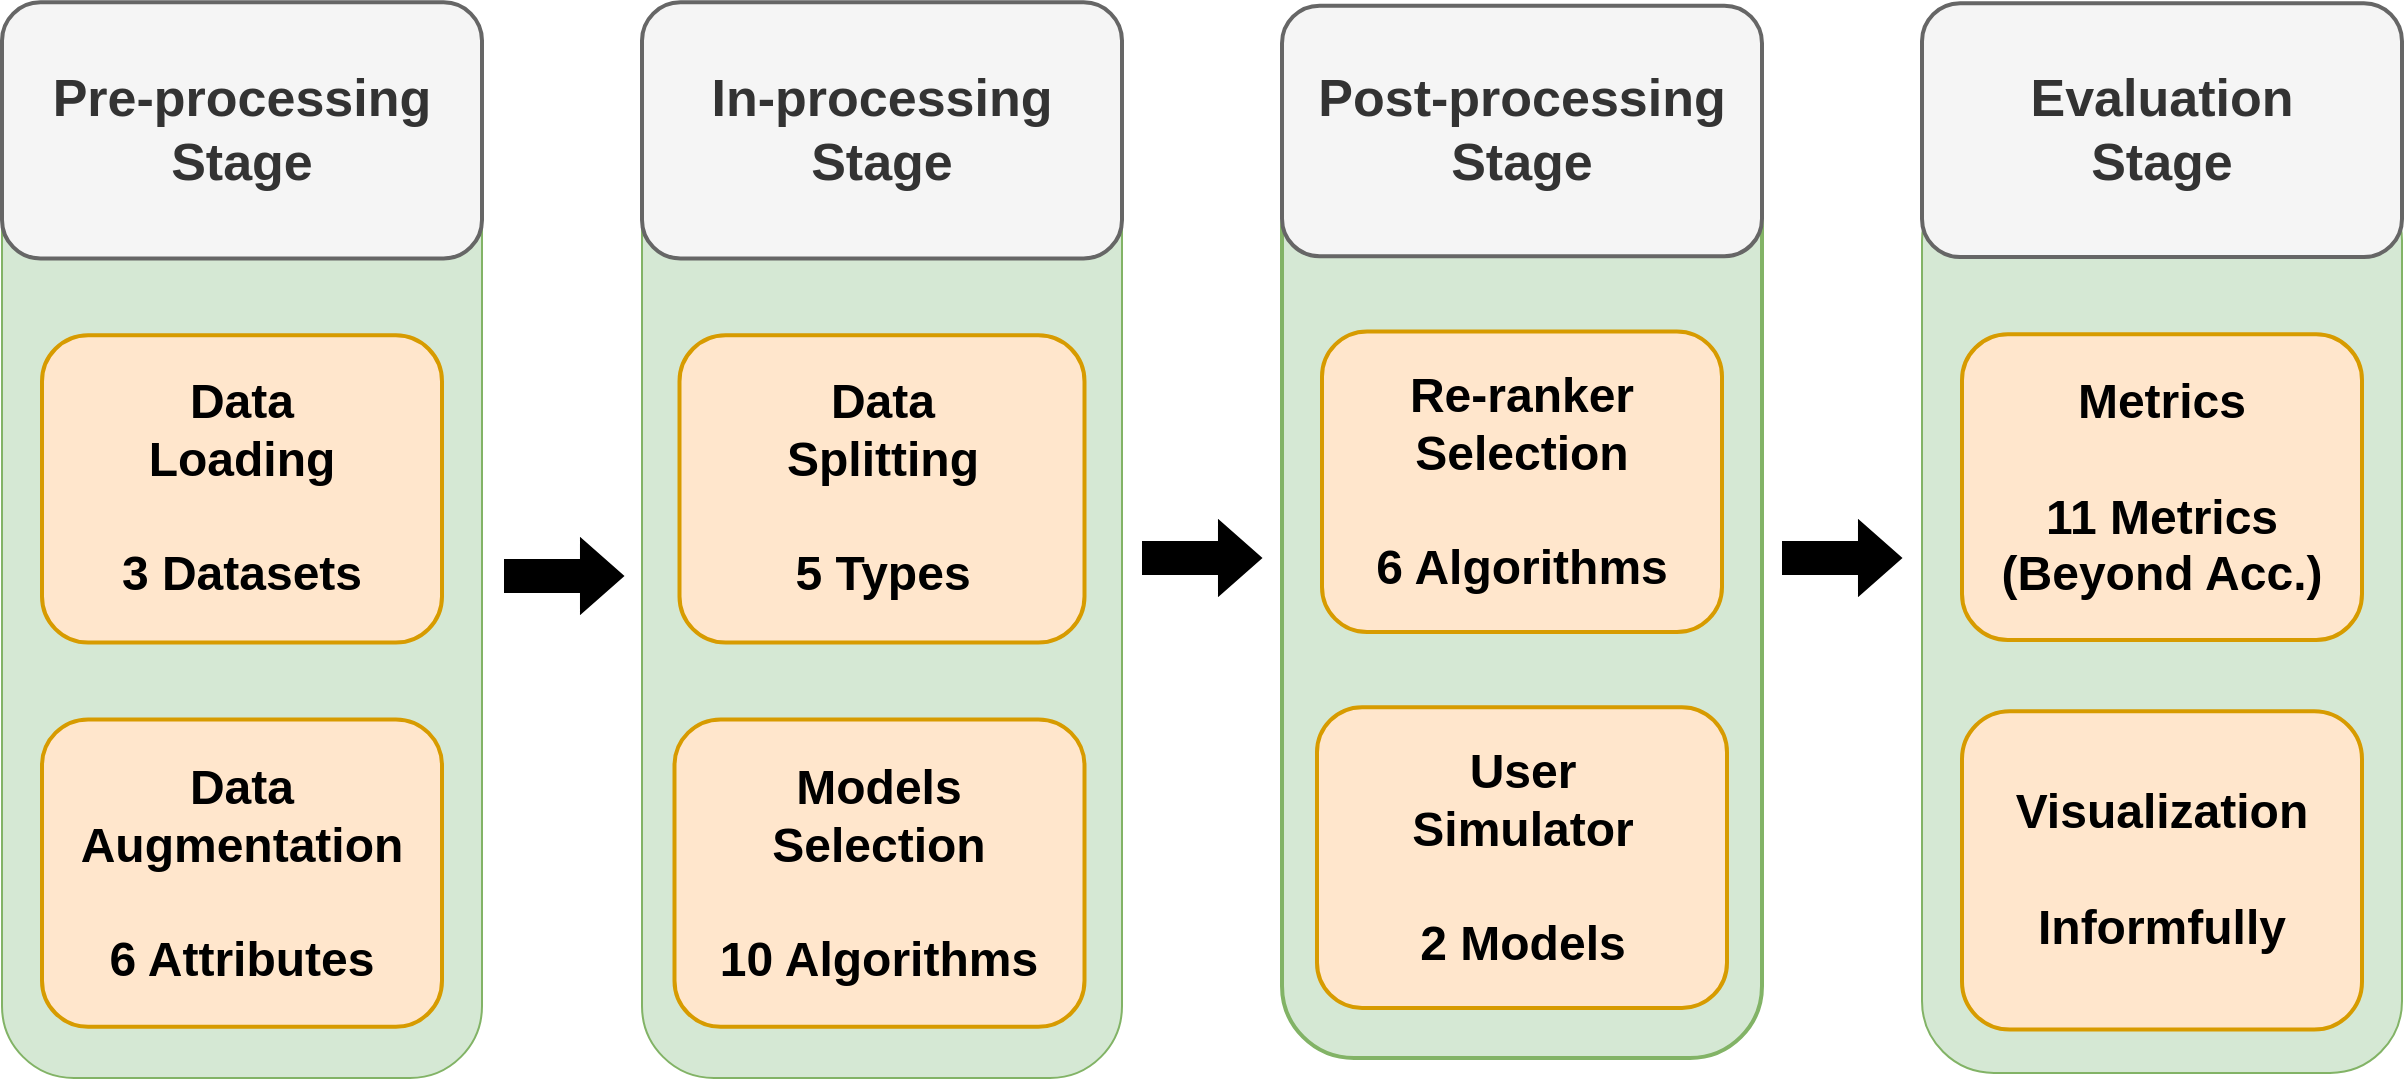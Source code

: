<mxfile version="28.1.2" pages="2">
  <diagram name="Page-1" id="v53bKYuC7yBzTNyNIc8t">
    <mxGraphModel dx="2887" dy="1373" grid="1" gridSize="10" guides="1" tooltips="1" connect="1" arrows="1" fold="1" page="1" pageScale="1" pageWidth="850" pageHeight="1100" math="0" shadow="0">
      <root>
        <mxCell id="0" />
        <mxCell id="1" parent="0" />
        <mxCell id="HIbShT7YJVeBAYEJPjFj-11" value="" style="group;strokeWidth=2;" parent="1" vertex="1" connectable="0">
          <mxGeometry x="-280" y="369" width="240" height="461" as="geometry" />
        </mxCell>
        <mxCell id="HIbShT7YJVeBAYEJPjFj-12" value="" style="rounded=1;whiteSpace=wrap;html=1;fillColor=#d5e8d4;strokeColor=#82b366;" parent="HIbShT7YJVeBAYEJPjFj-11" vertex="1">
          <mxGeometry width="240" height="461.0" as="geometry" />
        </mxCell>
        <mxCell id="HIbShT7YJVeBAYEJPjFj-13" value="&lt;b&gt;&lt;font style=&quot;font-size: 26px;&quot;&gt;In-processing&lt;br&gt;Stage&lt;/font&gt;&lt;/b&gt;" style="rounded=1;whiteSpace=wrap;html=1;fillColor=#f5f5f5;strokeColor=#666666;fontColor=#333333;strokeWidth=2;" parent="HIbShT7YJVeBAYEJPjFj-11" vertex="1">
          <mxGeometry y="-76.833" width="240" height="128.056" as="geometry" />
        </mxCell>
        <mxCell id="HIbShT7YJVeBAYEJPjFj-15" value="&lt;b&gt;&lt;font style=&quot;font-size: 24px;&quot;&gt;Data &lt;br&gt;Splitting&lt;/font&gt;&lt;/b&gt;&lt;div&gt;&lt;b&gt;&lt;font style=&quot;font-size: 24px;&quot;&gt;&lt;br&gt;5 Types&lt;/font&gt;&lt;/b&gt;&lt;/div&gt;" style="rounded=1;whiteSpace=wrap;html=1;fillColor=#ffe6cc;strokeColor=#d79b00;strokeWidth=2;" parent="HIbShT7YJVeBAYEJPjFj-11" vertex="1">
          <mxGeometry x="18.75" y="89.639" width="202.5" height="153.667" as="geometry" />
        </mxCell>
        <mxCell id="HIbShT7YJVeBAYEJPjFj-16" value="&lt;b&gt;&lt;font&gt;&lt;font style=&quot;font-size: 24px;&quot;&gt;Models&lt;br&gt;Selection&lt;/font&gt;&lt;/font&gt;&lt;/b&gt;&lt;div&gt;&lt;b&gt;&lt;font&gt;&lt;font style=&quot;font-size: 24px;&quot;&gt;&lt;br&gt;10 Algorithms&lt;/font&gt;&lt;/font&gt;&lt;/b&gt;&lt;/div&gt;" style="rounded=1;whiteSpace=wrap;html=1;fillColor=#ffe6cc;strokeColor=#d79b00;strokeWidth=2;" parent="HIbShT7YJVeBAYEJPjFj-11" vertex="1">
          <mxGeometry x="16.25" y="281.722" width="205" height="153.667" as="geometry" />
        </mxCell>
        <mxCell id="R-RgJ2SECO2xCFK0YhMq-10" value="" style="group" vertex="1" connectable="0" parent="1">
          <mxGeometry x="-349" y="570" width="699" height="9" as="geometry" />
        </mxCell>
        <mxCell id="R-RgJ2SECO2xCFK0YhMq-1" value="" style="shape=flexArrow;endArrow=classic;html=1;rounded=0;width=16;endSize=6.67;fillColor=#000000;" edge="1" parent="R-RgJ2SECO2xCFK0YhMq-10">
          <mxGeometry width="50" height="50" relative="1" as="geometry">
            <mxPoint y="9" as="sourcePoint" />
            <mxPoint x="60" y="9" as="targetPoint" />
          </mxGeometry>
        </mxCell>
        <mxCell id="R-RgJ2SECO2xCFK0YhMq-2" value="" style="shape=flexArrow;endArrow=classic;html=1;rounded=0;width=16;endSize=6.67;fillColor=#000000;" edge="1" parent="R-RgJ2SECO2xCFK0YhMq-10">
          <mxGeometry width="50" height="50" relative="1" as="geometry">
            <mxPoint x="319" as="sourcePoint" />
            <mxPoint x="379" as="targetPoint" />
          </mxGeometry>
        </mxCell>
        <mxCell id="R-RgJ2SECO2xCFK0YhMq-5" value="" style="shape=flexArrow;endArrow=classic;html=1;rounded=0;width=16;endSize=6.67;fillColor=#000000;" edge="1" parent="R-RgJ2SECO2xCFK0YhMq-10">
          <mxGeometry width="50" height="50" relative="1" as="geometry">
            <mxPoint x="639" as="sourcePoint" />
            <mxPoint x="699" as="targetPoint" />
          </mxGeometry>
        </mxCell>
        <mxCell id="R-RgJ2SECO2xCFK0YhMq-11" value="" style="group" vertex="1" connectable="0" parent="1">
          <mxGeometry x="-600" y="369" width="240" height="461" as="geometry" />
        </mxCell>
        <mxCell id="HIbShT7YJVeBAYEJPjFj-1" value="" style="group;strokeWidth=2;" parent="R-RgJ2SECO2xCFK0YhMq-11" vertex="1" connectable="0">
          <mxGeometry width="240" height="461.0" as="geometry" />
        </mxCell>
        <mxCell id="HIbShT7YJVeBAYEJPjFj-2" value="" style="rounded=1;whiteSpace=wrap;html=1;fillColor=#d5e8d4;strokeColor=#82b366;" parent="HIbShT7YJVeBAYEJPjFj-1" vertex="1">
          <mxGeometry width="240" height="461.0" as="geometry" />
        </mxCell>
        <mxCell id="HIbShT7YJVeBAYEJPjFj-3" value="&lt;b&gt;&lt;font style=&quot;font-size: 26px;&quot;&gt;Pre-processing Stage&lt;/font&gt;&lt;/b&gt;" style="rounded=1;whiteSpace=wrap;html=1;fillColor=#f5f5f5;strokeColor=#666666;fontColor=#333333;strokeWidth=2;" parent="HIbShT7YJVeBAYEJPjFj-1" vertex="1">
          <mxGeometry y="-76.833" width="240" height="128.056" as="geometry" />
        </mxCell>
        <mxCell id="HIbShT7YJVeBAYEJPjFj-23" value="&lt;font style=&quot;font-size: 24px;&quot;&gt;&lt;b style=&quot;&quot;&gt;Data&lt;br&gt;Loading&lt;br&gt;&lt;br&gt;&lt;/b&gt;&lt;/font&gt;&lt;div&gt;&lt;font style=&quot;font-size: 24px;&quot;&gt;&lt;b style=&quot;&quot;&gt;3 Datasets&lt;/b&gt;&lt;/font&gt;&lt;/div&gt;" style="rounded=1;whiteSpace=wrap;html=1;fillColor=#ffe6cc;strokeColor=#d79b00;strokeWidth=2;" parent="HIbShT7YJVeBAYEJPjFj-1" vertex="1">
          <mxGeometry x="20" y="89.639" width="200" height="153.667" as="geometry" />
        </mxCell>
        <mxCell id="HIbShT7YJVeBAYEJPjFj-27" value="&lt;font style=&quot;font-size: 24px;&quot;&gt;&lt;span style=&quot;font-weight: bold;&quot;&gt;Data&lt;br&gt;&lt;/span&gt;&lt;span style=&quot;font-weight: bold;&quot;&gt;Augmentation&lt;br&gt;&lt;br&gt;6 Attributes&lt;/span&gt;&lt;/font&gt;" style="rounded=1;whiteSpace=wrap;html=1;fillColor=#ffe6cc;strokeColor=#d79b00;strokeWidth=2;" parent="R-RgJ2SECO2xCFK0YhMq-11" vertex="1">
          <mxGeometry x="20" y="281.722" width="200" height="153.667" as="geometry" />
        </mxCell>
        <mxCell id="R-RgJ2SECO2xCFK0YhMq-12" value="" style="group" vertex="1" connectable="0" parent="1">
          <mxGeometry x="40" y="369" width="240" height="451" as="geometry" />
        </mxCell>
        <mxCell id="HIbShT7YJVeBAYEJPjFj-7" value="" style="group;strokeWidth=2;" parent="R-RgJ2SECO2xCFK0YhMq-12" vertex="1" connectable="0">
          <mxGeometry width="240" height="451" as="geometry" />
        </mxCell>
        <mxCell id="HIbShT7YJVeBAYEJPjFj-8" value="" style="rounded=1;whiteSpace=wrap;html=1;fillColor=#d5e8d4;strokeColor=#82b366;strokeWidth=2;" parent="HIbShT7YJVeBAYEJPjFj-7" vertex="1">
          <mxGeometry width="240" height="451" as="geometry" />
        </mxCell>
        <mxCell id="HIbShT7YJVeBAYEJPjFj-9" value="&lt;b&gt;&lt;font style=&quot;font-size: 26px;&quot;&gt;Post-processing Stage&lt;/font&gt;&lt;/b&gt;" style="rounded=1;whiteSpace=wrap;html=1;fillColor=#f5f5f5;strokeColor=#666666;fontColor=#333333;strokeWidth=2;" parent="HIbShT7YJVeBAYEJPjFj-7" vertex="1">
          <mxGeometry y="-75.167" width="240" height="125.278" as="geometry" />
        </mxCell>
        <mxCell id="HIbShT7YJVeBAYEJPjFj-10" value="&lt;b style=&quot;&quot;&gt;&lt;font style=&quot;font-size: 24px;&quot;&gt;User&lt;br&gt;Simulator&lt;/font&gt;&lt;/b&gt;&lt;div&gt;&lt;b style=&quot;&quot;&gt;&lt;font style=&quot;font-size: 24px;&quot;&gt;&lt;br&gt;2 Models&lt;/font&gt;&lt;/b&gt;&lt;/div&gt;" style="rounded=1;whiteSpace=wrap;html=1;fillColor=#ffe6cc;strokeColor=#d79b00;strokeWidth=2;" parent="HIbShT7YJVeBAYEJPjFj-7" vertex="1">
          <mxGeometry x="17.5" y="275.611" width="205" height="150.333" as="geometry" />
        </mxCell>
        <mxCell id="HIbShT7YJVeBAYEJPjFj-21" value="&lt;b&gt;&lt;font style=&quot;font-size: 24px;&quot;&gt;Re-ranker&lt;br&gt;Selection&lt;/font&gt;&lt;/b&gt;&lt;div&gt;&lt;span style=&quot;font-size: 24px;&quot;&gt;&lt;b&gt;&lt;br&gt;&lt;/b&gt;&lt;/span&gt;&lt;div&gt;&lt;b&gt;&lt;font style=&quot;font-size: 24px;&quot;&gt;6 Algorithms&lt;/font&gt;&lt;/b&gt;&lt;/div&gt;&lt;/div&gt;" style="rounded=1;whiteSpace=wrap;html=1;fillColor=#ffe6cc;strokeColor=#d79b00;strokeWidth=2;" parent="HIbShT7YJVeBAYEJPjFj-7" vertex="1">
          <mxGeometry x="20" y="87.694" width="200" height="150.333" as="geometry" />
        </mxCell>
        <mxCell id="R-RgJ2SECO2xCFK0YhMq-13" value="" style="group" vertex="1" connectable="0" parent="1">
          <mxGeometry x="360" y="369" width="240" height="461" as="geometry" />
        </mxCell>
        <mxCell id="HIbShT7YJVeBAYEJPjFj-4" value="" style="group;strokeWidth=2;" parent="R-RgJ2SECO2xCFK0YhMq-13" vertex="1" connectable="0">
          <mxGeometry width="240" height="461" as="geometry" />
        </mxCell>
        <mxCell id="HIbShT7YJVeBAYEJPjFj-5" value="" style="rounded=1;whiteSpace=wrap;html=1;fillColor=#d5e8d4;strokeColor=#82b366;" parent="HIbShT7YJVeBAYEJPjFj-4" vertex="1">
          <mxGeometry y="6.316" width="240" height="452.137" as="geometry" />
        </mxCell>
        <mxCell id="HIbShT7YJVeBAYEJPjFj-6" value="&lt;b&gt;&lt;font style=&quot;font-size: 26px;&quot;&gt;Evaluation&lt;br&gt;Stage&lt;/font&gt;&lt;/b&gt;" style="rounded=1;whiteSpace=wrap;html=1;fillColor=#f5f5f5;strokeColor=#666666;fontColor=#333333;strokeWidth=2;" parent="HIbShT7YJVeBAYEJPjFj-4" vertex="1">
          <mxGeometry y="-76.409" width="240" height="126.928" as="geometry" />
        </mxCell>
        <mxCell id="HIbShT7YJVeBAYEJPjFj-18" value="&lt;font style=&quot;font-weight: bold; font-size: 24px;&quot;&gt;Metrics&lt;/font&gt;&lt;div&gt;&lt;font style=&quot;font-weight: bold; font-size: 24px;&quot;&gt;&lt;br&gt;11 Metrics (Beyond Acc.)&lt;/font&gt;&lt;/div&gt;" style="rounded=1;whiteSpace=wrap;html=1;fillColor=#ffe6cc;strokeColor=#d79b00;strokeWidth=2;" parent="HIbShT7YJVeBAYEJPjFj-4" vertex="1">
          <mxGeometry x="20" y="89.144" width="200" height="152.818" as="geometry" />
        </mxCell>
        <mxCell id="HIbShT7YJVeBAYEJPjFj-19" value="&lt;font style=&quot;font-weight: bold; font-size: 24px;&quot;&gt;Visualization&lt;br&gt;&lt;br&gt;&lt;/font&gt;&lt;div&gt;&lt;font style=&quot;font-weight: bold; font-size: 24px;&quot;&gt;Informfully&lt;/font&gt;&lt;/div&gt;" style="rounded=1;whiteSpace=wrap;html=1;fillColor=#ffe6cc;strokeColor=#d79b00;strokeWidth=2;" parent="R-RgJ2SECO2xCFK0YhMq-13" vertex="1">
          <mxGeometry x="20" y="277.619" width="200" height="159.185" as="geometry" />
        </mxCell>
      </root>
    </mxGraphModel>
  </diagram>
  <diagram id="zF98OjqiQ4ushLN_GH9x" name="Explainability">
    <mxGraphModel dx="1102" dy="642" grid="1" gridSize="10" guides="1" tooltips="1" connect="1" arrows="1" fold="1" page="1" pageScale="1" pageWidth="1100" pageHeight="850" math="0" shadow="0">
      <root>
        <mxCell id="ev6mtNF5K1_pZiudceaX-0" />
        <mxCell id="ev6mtNF5K1_pZiudceaX-1" parent="ev6mtNF5K1_pZiudceaX-0" />
      </root>
    </mxGraphModel>
  </diagram>
</mxfile>

